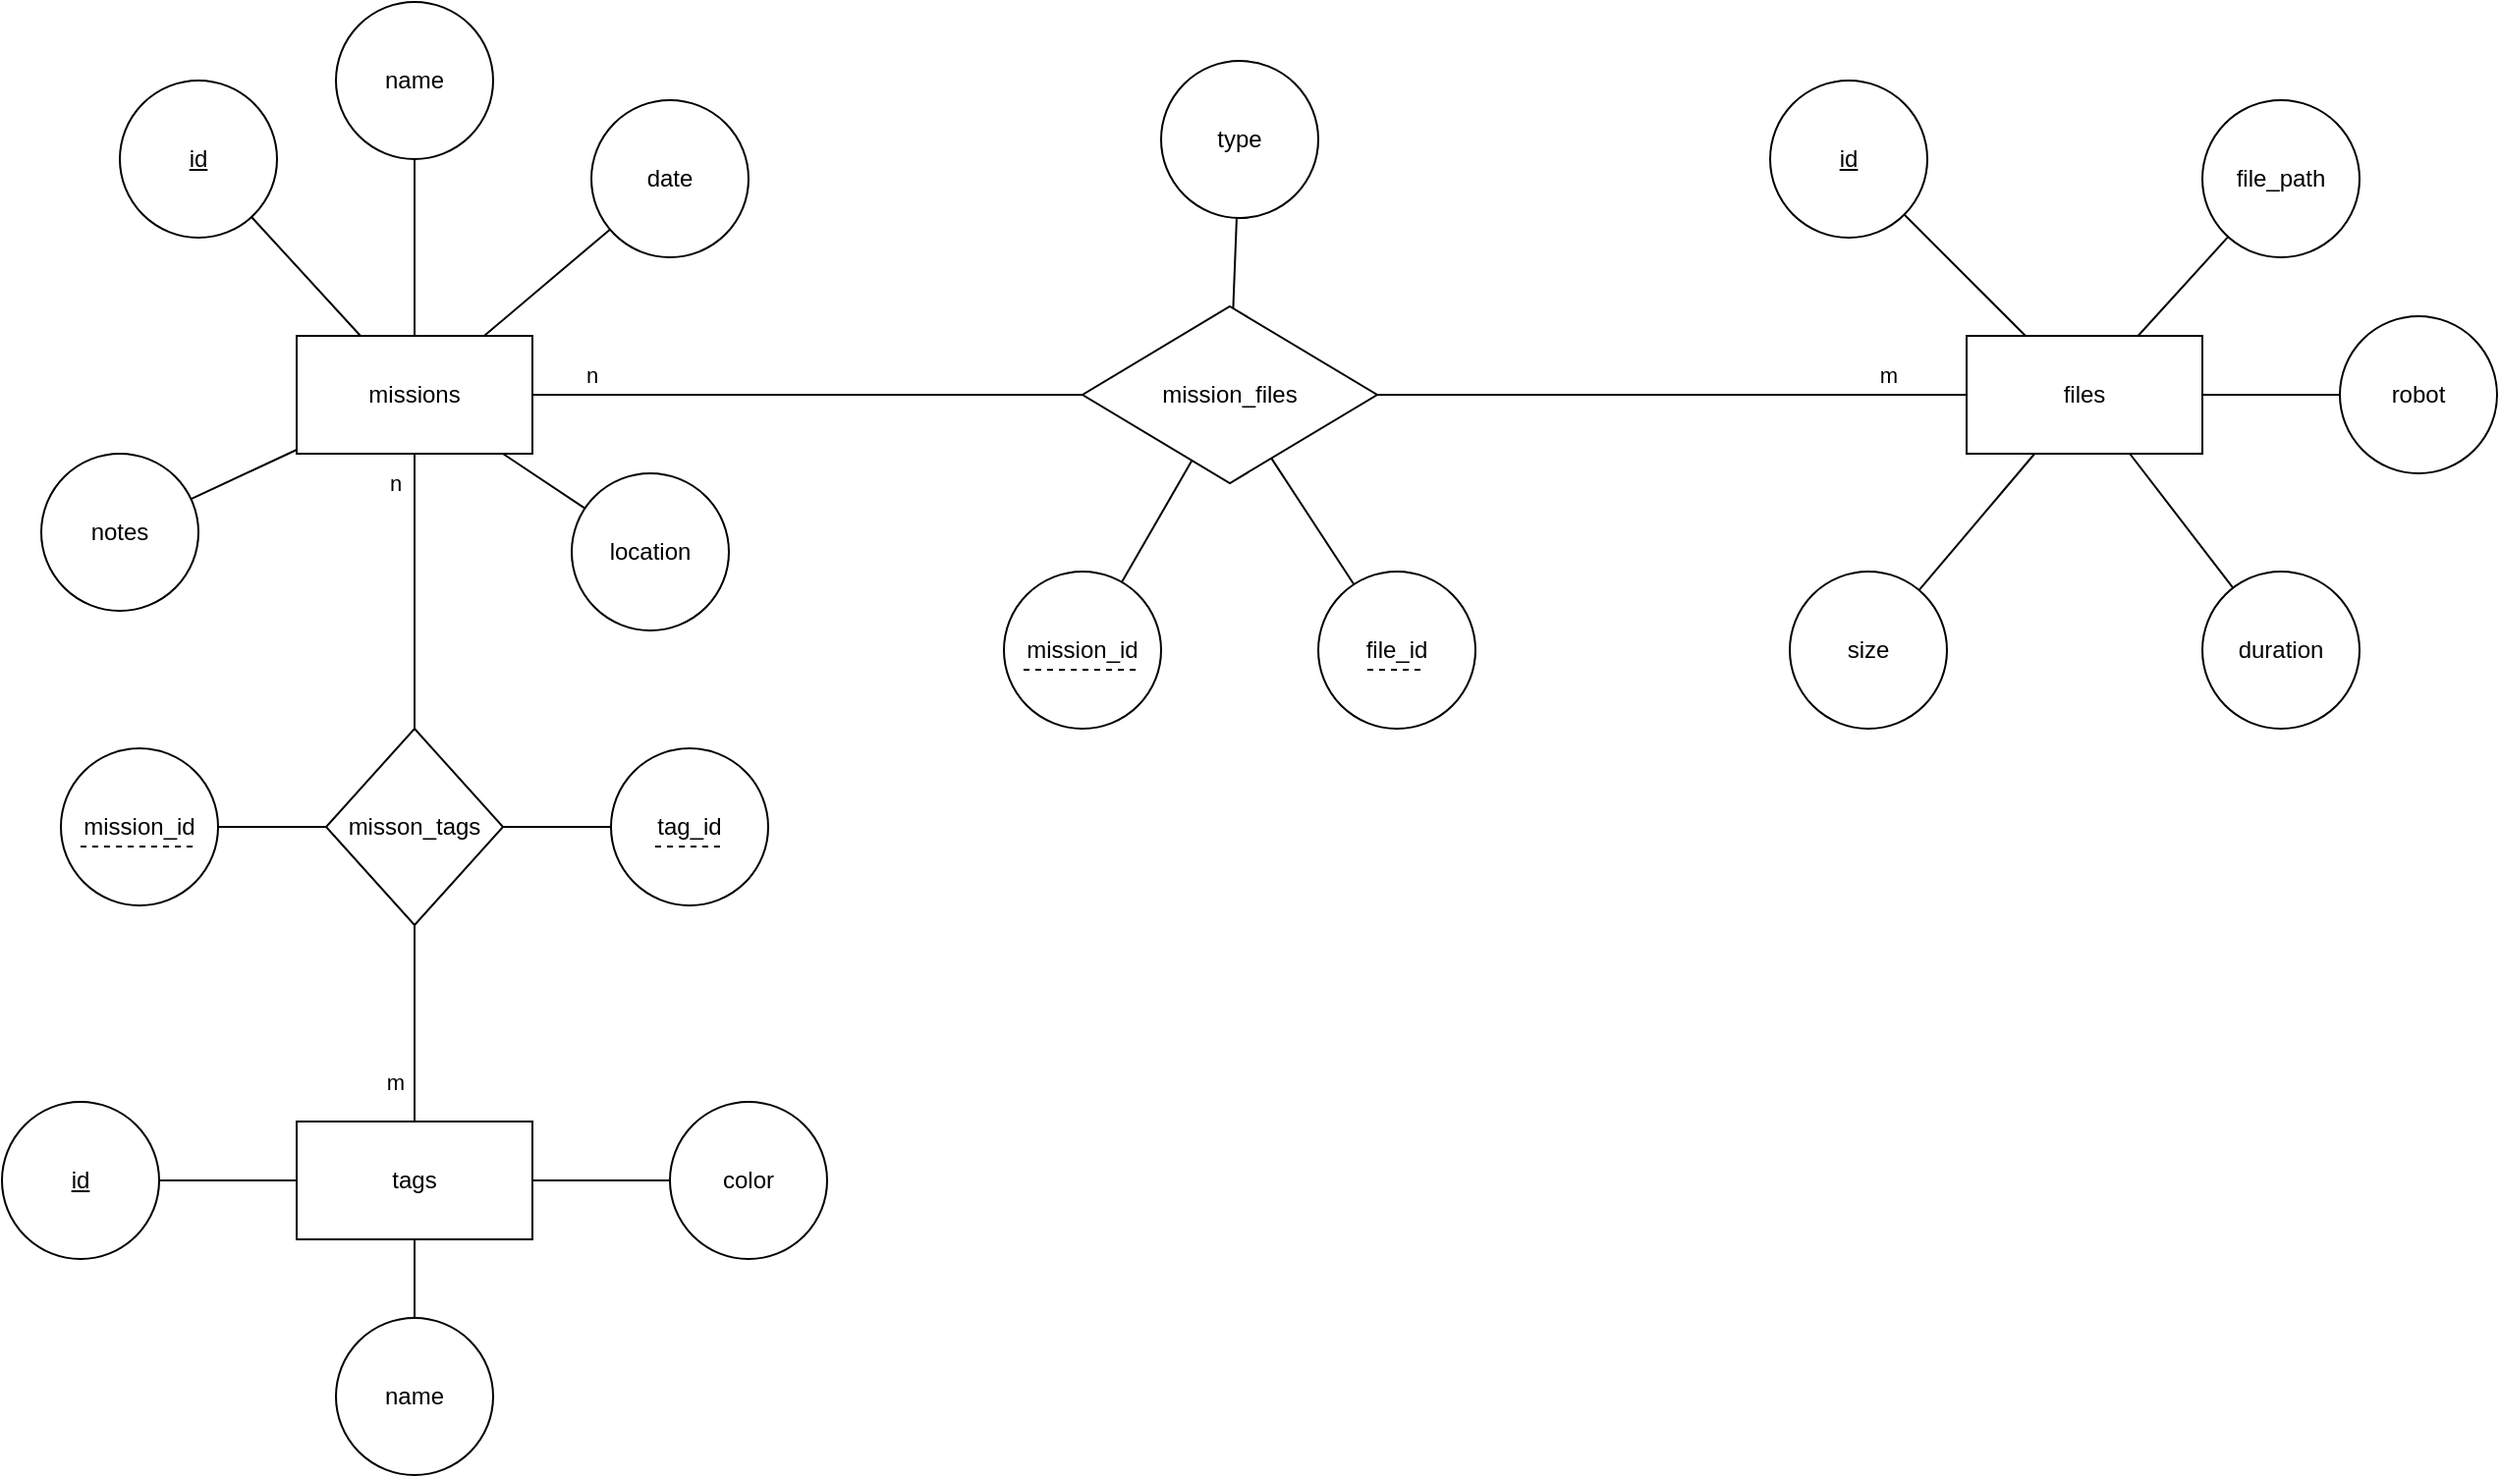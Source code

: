 <mxfile version="22.0.3" type="device">
  <diagram name="Seite-1" id="eEK6tJzWUq_Xgrh8uvsy">
    <mxGraphModel dx="2501" dy="788" grid="1" gridSize="10" guides="1" tooltips="1" connect="1" arrows="1" fold="1" page="1" pageScale="1" pageWidth="827" pageHeight="1169" math="0" shadow="0">
      <root>
        <mxCell id="0" />
        <mxCell id="1" parent="0" />
        <mxCell id="IEV2_4xZXgcrZPCh5aBY-7" value="" style="edgeStyle=none;shape=connector;rounded=0;orthogonalLoop=1;jettySize=auto;html=1;strokeColor=default;align=center;verticalAlign=middle;fontFamily=Helvetica;fontSize=11;fontColor=default;labelBackgroundColor=default;endArrow=none;" parent="1" source="IEV2_4xZXgcrZPCh5aBY-1" target="IEV2_4xZXgcrZPCh5aBY-6" edge="1">
          <mxGeometry relative="1" as="geometry" />
        </mxCell>
        <mxCell id="IEV2_4xZXgcrZPCh5aBY-9" value="" style="edgeStyle=none;shape=connector;rounded=0;orthogonalLoop=1;jettySize=auto;html=1;strokeColor=default;align=center;verticalAlign=middle;fontFamily=Helvetica;fontSize=11;fontColor=default;labelBackgroundColor=default;endArrow=none;" parent="1" source="IEV2_4xZXgcrZPCh5aBY-1" target="IEV2_4xZXgcrZPCh5aBY-8" edge="1">
          <mxGeometry relative="1" as="geometry" />
        </mxCell>
        <mxCell id="IEV2_4xZXgcrZPCh5aBY-11" value="" style="edgeStyle=none;shape=connector;rounded=0;orthogonalLoop=1;jettySize=auto;html=1;strokeColor=default;align=center;verticalAlign=middle;fontFamily=Helvetica;fontSize=11;fontColor=default;labelBackgroundColor=default;endArrow=none;" parent="1" source="IEV2_4xZXgcrZPCh5aBY-1" target="IEV2_4xZXgcrZPCh5aBY-10" edge="1">
          <mxGeometry relative="1" as="geometry" />
        </mxCell>
        <mxCell id="IEV2_4xZXgcrZPCh5aBY-13" value="" style="edgeStyle=none;shape=connector;rounded=0;orthogonalLoop=1;jettySize=auto;html=1;strokeColor=default;align=center;verticalAlign=middle;fontFamily=Helvetica;fontSize=11;fontColor=default;labelBackgroundColor=default;endArrow=none;" parent="1" source="IEV2_4xZXgcrZPCh5aBY-1" target="IEV2_4xZXgcrZPCh5aBY-12" edge="1">
          <mxGeometry relative="1" as="geometry" />
        </mxCell>
        <mxCell id="IEV2_4xZXgcrZPCh5aBY-15" value="" style="edgeStyle=none;shape=connector;rounded=0;orthogonalLoop=1;jettySize=auto;html=1;strokeColor=default;align=center;verticalAlign=middle;fontFamily=Helvetica;fontSize=11;fontColor=default;labelBackgroundColor=default;endArrow=none;" parent="1" source="IEV2_4xZXgcrZPCh5aBY-1" target="IEV2_4xZXgcrZPCh5aBY-14" edge="1">
          <mxGeometry relative="1" as="geometry" />
        </mxCell>
        <mxCell id="SEpBGBXVKz4lL8wIs69e-5" value="n" style="edgeLabel;html=1;align=center;verticalAlign=middle;resizable=0;points=[];fontFamily=Helvetica;fontSize=11;fontColor=default;labelBackgroundColor=default;" parent="IEV2_4xZXgcrZPCh5aBY-15" vertex="1" connectable="0">
          <mxGeometry x="-0.193" y="-4" relative="1" as="geometry">
            <mxPoint x="-83" y="-14" as="offset" />
          </mxGeometry>
        </mxCell>
        <mxCell id="IEV2_4xZXgcrZPCh5aBY-18" value="" style="edgeStyle=none;shape=connector;rounded=0;orthogonalLoop=1;jettySize=auto;html=1;strokeColor=default;align=center;verticalAlign=middle;fontFamily=Helvetica;fontSize=11;fontColor=default;labelBackgroundColor=default;endArrow=none;" parent="1" source="IEV2_4xZXgcrZPCh5aBY-2" target="IEV2_4xZXgcrZPCh5aBY-17" edge="1">
          <mxGeometry relative="1" as="geometry" />
        </mxCell>
        <mxCell id="IEV2_4xZXgcrZPCh5aBY-37" value="" style="edgeStyle=none;shape=connector;rounded=0;orthogonalLoop=1;jettySize=auto;html=1;strokeColor=default;align=center;verticalAlign=middle;fontFamily=Helvetica;fontSize=11;fontColor=default;labelBackgroundColor=default;endArrow=none;" parent="1" source="IEV2_4xZXgcrZPCh5aBY-1" target="IEV2_4xZXgcrZPCh5aBY-36" edge="1">
          <mxGeometry relative="1" as="geometry" />
        </mxCell>
        <mxCell id="yFVp-f67cgObmFMIJafd-4" value="" style="edgeStyle=none;shape=connector;rounded=0;orthogonalLoop=1;jettySize=auto;html=1;labelBackgroundColor=default;strokeColor=default;align=center;verticalAlign=middle;fontFamily=Helvetica;fontSize=11;fontColor=default;endArrow=none;" parent="1" source="IEV2_4xZXgcrZPCh5aBY-1" target="yFVp-f67cgObmFMIJafd-3" edge="1">
          <mxGeometry relative="1" as="geometry" />
        </mxCell>
        <mxCell id="yFVp-f67cgObmFMIJafd-20" value="n" style="edgeLabel;html=1;align=center;verticalAlign=middle;resizable=0;points=[];fontSize=11;fontFamily=Helvetica;fontColor=default;" parent="yFVp-f67cgObmFMIJafd-4" vertex="1" connectable="0">
          <mxGeometry x="-0.171" y="2" relative="1" as="geometry">
            <mxPoint x="-12" y="-43" as="offset" />
          </mxGeometry>
        </mxCell>
        <mxCell id="IEV2_4xZXgcrZPCh5aBY-1" value="missions" style="rounded=0;whiteSpace=wrap;html=1;" parent="1" vertex="1">
          <mxGeometry y="190" width="120" height="60" as="geometry" />
        </mxCell>
        <mxCell id="IEV2_4xZXgcrZPCh5aBY-16" value="" style="edgeStyle=none;shape=connector;rounded=0;orthogonalLoop=1;jettySize=auto;html=1;strokeColor=default;align=center;verticalAlign=middle;fontFamily=Helvetica;fontSize=11;fontColor=default;labelBackgroundColor=default;endArrow=none;" parent="1" source="IEV2_4xZXgcrZPCh5aBY-2" target="IEV2_4xZXgcrZPCh5aBY-14" edge="1">
          <mxGeometry relative="1" as="geometry" />
        </mxCell>
        <mxCell id="SEpBGBXVKz4lL8wIs69e-6" value="m" style="edgeLabel;html=1;align=center;verticalAlign=middle;resizable=0;points=[];fontFamily=Helvetica;fontSize=11;fontColor=default;labelBackgroundColor=default;" parent="IEV2_4xZXgcrZPCh5aBY-16" vertex="1" connectable="0">
          <mxGeometry x="-0.413" y="4" relative="1" as="geometry">
            <mxPoint x="48" y="-14" as="offset" />
          </mxGeometry>
        </mxCell>
        <mxCell id="IEV2_4xZXgcrZPCh5aBY-26" value="" style="edgeStyle=none;shape=connector;rounded=0;orthogonalLoop=1;jettySize=auto;html=1;strokeColor=default;align=center;verticalAlign=middle;fontFamily=Helvetica;fontSize=11;fontColor=default;labelBackgroundColor=default;endArrow=none;" parent="1" source="IEV2_4xZXgcrZPCh5aBY-2" target="IEV2_4xZXgcrZPCh5aBY-25" edge="1">
          <mxGeometry relative="1" as="geometry" />
        </mxCell>
        <mxCell id="IEV2_4xZXgcrZPCh5aBY-28" value="" style="edgeStyle=none;shape=connector;rounded=0;orthogonalLoop=1;jettySize=auto;html=1;strokeColor=default;align=center;verticalAlign=middle;fontFamily=Helvetica;fontSize=11;fontColor=default;labelBackgroundColor=default;endArrow=none;" parent="1" source="IEV2_4xZXgcrZPCh5aBY-2" target="IEV2_4xZXgcrZPCh5aBY-27" edge="1">
          <mxGeometry relative="1" as="geometry" />
        </mxCell>
        <mxCell id="IEV2_4xZXgcrZPCh5aBY-30" value="" style="edgeStyle=none;shape=connector;rounded=0;orthogonalLoop=1;jettySize=auto;html=1;strokeColor=default;align=center;verticalAlign=middle;fontFamily=Helvetica;fontSize=11;fontColor=default;labelBackgroundColor=default;endArrow=none;" parent="1" source="IEV2_4xZXgcrZPCh5aBY-2" target="IEV2_4xZXgcrZPCh5aBY-29" edge="1">
          <mxGeometry relative="1" as="geometry" />
        </mxCell>
        <mxCell id="IEV2_4xZXgcrZPCh5aBY-33" value="" style="edgeStyle=none;shape=connector;rounded=0;orthogonalLoop=1;jettySize=auto;html=1;strokeColor=default;align=center;verticalAlign=middle;fontFamily=Helvetica;fontSize=11;fontColor=default;labelBackgroundColor=default;endArrow=none;" parent="1" source="IEV2_4xZXgcrZPCh5aBY-2" target="IEV2_4xZXgcrZPCh5aBY-32" edge="1">
          <mxGeometry relative="1" as="geometry" />
        </mxCell>
        <mxCell id="IEV2_4xZXgcrZPCh5aBY-2" value="files" style="rounded=0;whiteSpace=wrap;html=1;" parent="1" vertex="1">
          <mxGeometry x="850" y="190" width="120" height="60" as="geometry" />
        </mxCell>
        <mxCell id="IEV2_4xZXgcrZPCh5aBY-6" value="name" style="ellipse;whiteSpace=wrap;html=1;rounded=0;" parent="1" vertex="1">
          <mxGeometry x="20" y="20" width="80" height="80" as="geometry" />
        </mxCell>
        <mxCell id="IEV2_4xZXgcrZPCh5aBY-8" value="&lt;u&gt;id&lt;/u&gt;" style="ellipse;whiteSpace=wrap;html=1;rounded=0;" parent="1" vertex="1">
          <mxGeometry x="-90" y="60" width="80" height="80" as="geometry" />
        </mxCell>
        <mxCell id="IEV2_4xZXgcrZPCh5aBY-10" value="location" style="ellipse;whiteSpace=wrap;html=1;rounded=0;" parent="1" vertex="1">
          <mxGeometry x="140" y="260" width="80" height="80" as="geometry" />
        </mxCell>
        <mxCell id="IEV2_4xZXgcrZPCh5aBY-12" value="notes" style="ellipse;whiteSpace=wrap;html=1;rounded=0;" parent="1" vertex="1">
          <mxGeometry x="-130" y="250" width="80" height="80" as="geometry" />
        </mxCell>
        <mxCell id="IEV2_4xZXgcrZPCh5aBY-20" value="" style="edgeStyle=none;shape=connector;rounded=0;orthogonalLoop=1;jettySize=auto;html=1;strokeColor=default;align=center;verticalAlign=middle;fontFamily=Helvetica;fontSize=11;fontColor=default;labelBackgroundColor=default;endArrow=none;" parent="1" source="IEV2_4xZXgcrZPCh5aBY-14" target="IEV2_4xZXgcrZPCh5aBY-19" edge="1">
          <mxGeometry relative="1" as="geometry" />
        </mxCell>
        <mxCell id="IEV2_4xZXgcrZPCh5aBY-22" value="" style="edgeStyle=none;shape=connector;rounded=0;orthogonalLoop=1;jettySize=auto;html=1;strokeColor=default;align=center;verticalAlign=middle;fontFamily=Helvetica;fontSize=11;fontColor=default;labelBackgroundColor=default;endArrow=none;" parent="1" source="IEV2_4xZXgcrZPCh5aBY-14" target="IEV2_4xZXgcrZPCh5aBY-21" edge="1">
          <mxGeometry relative="1" as="geometry" />
        </mxCell>
        <mxCell id="IEV2_4xZXgcrZPCh5aBY-24" value="" style="edgeStyle=none;shape=connector;rounded=0;orthogonalLoop=1;jettySize=auto;html=1;strokeColor=default;align=center;verticalAlign=middle;fontFamily=Helvetica;fontSize=11;fontColor=default;labelBackgroundColor=default;endArrow=none;" parent="1" source="IEV2_4xZXgcrZPCh5aBY-14" target="IEV2_4xZXgcrZPCh5aBY-23" edge="1">
          <mxGeometry relative="1" as="geometry" />
        </mxCell>
        <mxCell id="IEV2_4xZXgcrZPCh5aBY-14" value="mission_files" style="rhombus;whiteSpace=wrap;html=1;rounded=0;" parent="1" vertex="1">
          <mxGeometry x="400" y="175" width="150" height="90" as="geometry" />
        </mxCell>
        <mxCell id="IEV2_4xZXgcrZPCh5aBY-17" value="robot" style="ellipse;whiteSpace=wrap;html=1;rounded=0;" parent="1" vertex="1">
          <mxGeometry x="1040" y="180" width="80" height="80" as="geometry" />
        </mxCell>
        <mxCell id="IEV2_4xZXgcrZPCh5aBY-23" value="type" style="ellipse;whiteSpace=wrap;html=1;rounded=0;" parent="1" vertex="1">
          <mxGeometry x="440" y="50" width="80" height="80" as="geometry" />
        </mxCell>
        <mxCell id="IEV2_4xZXgcrZPCh5aBY-25" value="&lt;u&gt;id&lt;/u&gt;" style="ellipse;whiteSpace=wrap;html=1;rounded=0;" parent="1" vertex="1">
          <mxGeometry x="750" y="60" width="80" height="80" as="geometry" />
        </mxCell>
        <mxCell id="IEV2_4xZXgcrZPCh5aBY-27" value="duration" style="ellipse;whiteSpace=wrap;html=1;rounded=0;" parent="1" vertex="1">
          <mxGeometry x="970" y="310" width="80" height="80" as="geometry" />
        </mxCell>
        <mxCell id="IEV2_4xZXgcrZPCh5aBY-29" value="file_path" style="ellipse;whiteSpace=wrap;html=1;rounded=0;" parent="1" vertex="1">
          <mxGeometry x="970" y="70" width="80" height="80" as="geometry" />
        </mxCell>
        <mxCell id="IEV2_4xZXgcrZPCh5aBY-32" value="size" style="ellipse;whiteSpace=wrap;html=1;rounded=0;" parent="1" vertex="1">
          <mxGeometry x="760" y="310" width="80" height="80" as="geometry" />
        </mxCell>
        <mxCell id="IEV2_4xZXgcrZPCh5aBY-36" value="date" style="ellipse;whiteSpace=wrap;html=1;rounded=0;" parent="1" vertex="1">
          <mxGeometry x="150" y="70" width="80" height="80" as="geometry" />
        </mxCell>
        <mxCell id="SEpBGBXVKz4lL8wIs69e-3" value="" style="group" parent="1" vertex="1" connectable="0">
          <mxGeometry x="520" y="310" width="80" height="80" as="geometry" />
        </mxCell>
        <mxCell id="IEV2_4xZXgcrZPCh5aBY-19" value="file_id" style="ellipse;whiteSpace=wrap;html=1;rounded=0;" parent="SEpBGBXVKz4lL8wIs69e-3" vertex="1">
          <mxGeometry width="80" height="80" as="geometry" />
        </mxCell>
        <mxCell id="SEpBGBXVKz4lL8wIs69e-2" value="" style="endArrow=none;dashed=1;html=1;rounded=0;strokeColor=default;align=center;verticalAlign=middle;fontFamily=Helvetica;fontSize=11;fontColor=default;labelBackgroundColor=default;" parent="SEpBGBXVKz4lL8wIs69e-3" edge="1">
          <mxGeometry width="50" height="50" relative="1" as="geometry">
            <mxPoint x="25" y="50" as="sourcePoint" />
            <mxPoint x="55" y="50" as="targetPoint" />
          </mxGeometry>
        </mxCell>
        <mxCell id="SEpBGBXVKz4lL8wIs69e-4" value="" style="group" parent="1" vertex="1" connectable="0">
          <mxGeometry x="360" y="310" width="80" height="80" as="geometry" />
        </mxCell>
        <mxCell id="IEV2_4xZXgcrZPCh5aBY-21" value="mission_id" style="ellipse;whiteSpace=wrap;html=1;rounded=0;" parent="SEpBGBXVKz4lL8wIs69e-4" vertex="1">
          <mxGeometry width="80" height="80" as="geometry" />
        </mxCell>
        <mxCell id="SEpBGBXVKz4lL8wIs69e-1" value="" style="endArrow=none;dashed=1;html=1;rounded=0;strokeColor=default;align=center;verticalAlign=middle;fontFamily=Helvetica;fontSize=11;fontColor=default;labelBackgroundColor=default;" parent="SEpBGBXVKz4lL8wIs69e-4" edge="1">
          <mxGeometry width="50" height="50" relative="1" as="geometry">
            <mxPoint x="10" y="50" as="sourcePoint" />
            <mxPoint x="70" y="50" as="targetPoint" />
          </mxGeometry>
        </mxCell>
        <mxCell id="yFVp-f67cgObmFMIJafd-6" value="" style="edgeStyle=none;shape=connector;rounded=0;orthogonalLoop=1;jettySize=auto;html=1;labelBackgroundColor=default;strokeColor=default;align=center;verticalAlign=middle;fontFamily=Helvetica;fontSize=11;fontColor=default;endArrow=none;" parent="1" source="yFVp-f67cgObmFMIJafd-3" target="yFVp-f67cgObmFMIJafd-5" edge="1">
          <mxGeometry relative="1" as="geometry" />
        </mxCell>
        <mxCell id="yFVp-f67cgObmFMIJafd-21" value="m" style="edgeLabel;html=1;align=center;verticalAlign=middle;resizable=0;points=[];fontSize=11;fontFamily=Helvetica;fontColor=default;" parent="yFVp-f67cgObmFMIJafd-6" vertex="1" connectable="0">
          <mxGeometry x="0.06" y="-3" relative="1" as="geometry">
            <mxPoint x="-7" y="27" as="offset" />
          </mxGeometry>
        </mxCell>
        <mxCell id="yFVp-f67cgObmFMIJafd-12" value="" style="edgeStyle=none;shape=connector;rounded=0;orthogonalLoop=1;jettySize=auto;html=1;labelBackgroundColor=default;strokeColor=default;align=center;verticalAlign=middle;fontFamily=Helvetica;fontSize=11;fontColor=default;endArrow=none;" parent="1" source="yFVp-f67cgObmFMIJafd-3" target="yFVp-f67cgObmFMIJafd-11" edge="1">
          <mxGeometry relative="1" as="geometry" />
        </mxCell>
        <mxCell id="yFVp-f67cgObmFMIJafd-16" value="" style="edgeStyle=none;shape=connector;rounded=0;orthogonalLoop=1;jettySize=auto;html=1;labelBackgroundColor=default;strokeColor=default;align=center;verticalAlign=middle;fontFamily=Helvetica;fontSize=11;fontColor=default;endArrow=none;" parent="1" source="yFVp-f67cgObmFMIJafd-3" target="yFVp-f67cgObmFMIJafd-15" edge="1">
          <mxGeometry relative="1" as="geometry" />
        </mxCell>
        <mxCell id="yFVp-f67cgObmFMIJafd-3" value="misson_tags" style="rhombus;whiteSpace=wrap;html=1;rounded=0;" parent="1" vertex="1">
          <mxGeometry x="15" y="390" width="90" height="100" as="geometry" />
        </mxCell>
        <mxCell id="yFVp-f67cgObmFMIJafd-8" value="" style="edgeStyle=none;shape=connector;rounded=0;orthogonalLoop=1;jettySize=auto;html=1;labelBackgroundColor=default;strokeColor=default;align=center;verticalAlign=middle;fontFamily=Helvetica;fontSize=11;fontColor=default;endArrow=none;" parent="1" source="yFVp-f67cgObmFMIJafd-5" target="yFVp-f67cgObmFMIJafd-7" edge="1">
          <mxGeometry relative="1" as="geometry" />
        </mxCell>
        <mxCell id="yFVp-f67cgObmFMIJafd-10" value="" style="edgeStyle=none;shape=connector;rounded=0;orthogonalLoop=1;jettySize=auto;html=1;labelBackgroundColor=default;strokeColor=default;align=center;verticalAlign=middle;fontFamily=Helvetica;fontSize=11;fontColor=default;endArrow=none;" parent="1" source="yFVp-f67cgObmFMIJafd-5" target="yFVp-f67cgObmFMIJafd-9" edge="1">
          <mxGeometry relative="1" as="geometry" />
        </mxCell>
        <mxCell id="k9PQbAMsjBmC_e2OMfDV-5" value="" style="edgeStyle=none;shape=connector;rounded=0;orthogonalLoop=1;jettySize=auto;html=1;labelBackgroundColor=default;strokeColor=default;align=center;verticalAlign=middle;fontFamily=Helvetica;fontSize=11;fontColor=default;endArrow=none;" edge="1" parent="1" source="yFVp-f67cgObmFMIJafd-5" target="k9PQbAMsjBmC_e2OMfDV-4">
          <mxGeometry relative="1" as="geometry" />
        </mxCell>
        <mxCell id="yFVp-f67cgObmFMIJafd-5" value="tags" style="whiteSpace=wrap;html=1;rounded=0;" parent="1" vertex="1">
          <mxGeometry y="590" width="120" height="60" as="geometry" />
        </mxCell>
        <mxCell id="yFVp-f67cgObmFMIJafd-7" value="&lt;u&gt;id&lt;/u&gt;" style="ellipse;whiteSpace=wrap;html=1;rounded=0;" parent="1" vertex="1">
          <mxGeometry x="-150" y="580" width="80" height="80" as="geometry" />
        </mxCell>
        <mxCell id="yFVp-f67cgObmFMIJafd-9" value="name" style="ellipse;whiteSpace=wrap;html=1;rounded=0;" parent="1" vertex="1">
          <mxGeometry x="20" y="690" width="80" height="80" as="geometry" />
        </mxCell>
        <mxCell id="yFVp-f67cgObmFMIJafd-14" value="" style="group" parent="1" vertex="1" connectable="0">
          <mxGeometry x="-120" y="400" width="80" height="80" as="geometry" />
        </mxCell>
        <mxCell id="yFVp-f67cgObmFMIJafd-11" value="mission_id" style="ellipse;whiteSpace=wrap;html=1;rounded=0;" parent="yFVp-f67cgObmFMIJafd-14" vertex="1">
          <mxGeometry width="80" height="80" as="geometry" />
        </mxCell>
        <mxCell id="yFVp-f67cgObmFMIJafd-13" value="" style="endArrow=none;dashed=1;html=1;rounded=0;labelBackgroundColor=default;strokeColor=default;align=center;verticalAlign=middle;fontFamily=Helvetica;fontSize=11;fontColor=default;shape=connector;" parent="yFVp-f67cgObmFMIJafd-14" edge="1">
          <mxGeometry width="50" height="50" relative="1" as="geometry">
            <mxPoint x="10" y="50" as="sourcePoint" />
            <mxPoint x="70" y="50" as="targetPoint" />
          </mxGeometry>
        </mxCell>
        <mxCell id="yFVp-f67cgObmFMIJafd-19" value="" style="group" parent="1" vertex="1" connectable="0">
          <mxGeometry x="160" y="400" width="80" height="80" as="geometry" />
        </mxCell>
        <mxCell id="yFVp-f67cgObmFMIJafd-15" value="tag_id" style="ellipse;whiteSpace=wrap;html=1;rounded=0;" parent="yFVp-f67cgObmFMIJafd-19" vertex="1">
          <mxGeometry width="80" height="80" as="geometry" />
        </mxCell>
        <mxCell id="yFVp-f67cgObmFMIJafd-18" value="" style="endArrow=none;dashed=1;html=1;rounded=0;labelBackgroundColor=default;strokeColor=default;align=center;verticalAlign=middle;fontFamily=Helvetica;fontSize=11;fontColor=default;shape=connector;" parent="yFVp-f67cgObmFMIJafd-19" edge="1">
          <mxGeometry width="50" height="50" relative="1" as="geometry">
            <mxPoint x="22.5" y="50" as="sourcePoint" />
            <mxPoint x="57.5" y="50" as="targetPoint" />
          </mxGeometry>
        </mxCell>
        <mxCell id="k9PQbAMsjBmC_e2OMfDV-4" value="color" style="ellipse;whiteSpace=wrap;html=1;rounded=0;" vertex="1" parent="1">
          <mxGeometry x="190" y="580" width="80" height="80" as="geometry" />
        </mxCell>
      </root>
    </mxGraphModel>
  </diagram>
</mxfile>

